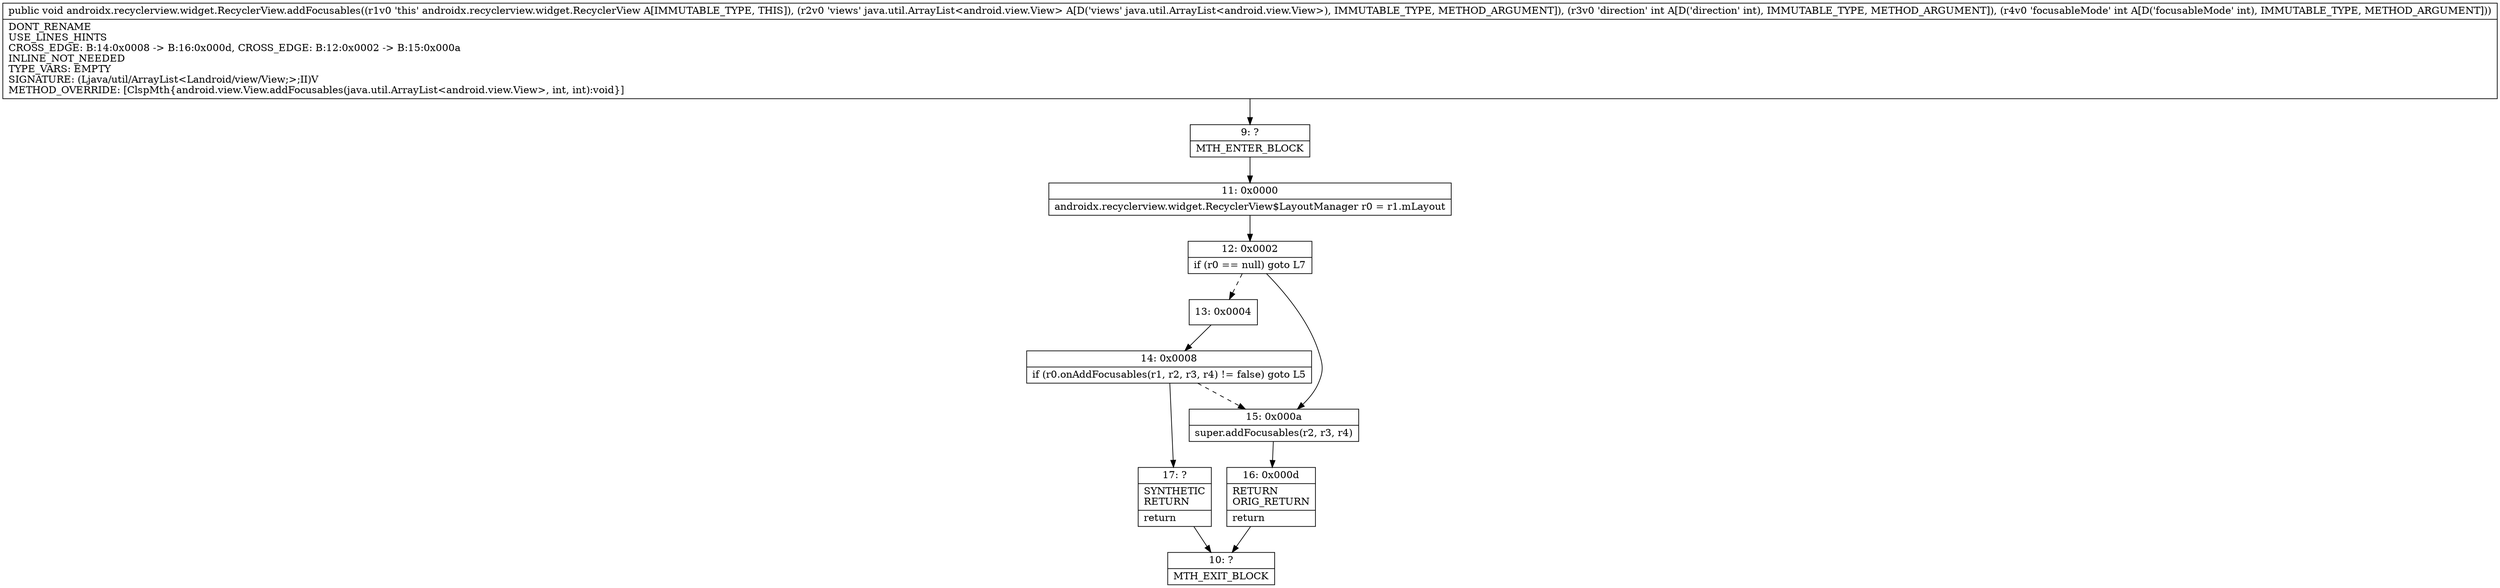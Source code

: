 digraph "CFG forandroidx.recyclerview.widget.RecyclerView.addFocusables(Ljava\/util\/ArrayList;II)V" {
Node_9 [shape=record,label="{9\:\ ?|MTH_ENTER_BLOCK\l}"];
Node_11 [shape=record,label="{11\:\ 0x0000|androidx.recyclerview.widget.RecyclerView$LayoutManager r0 = r1.mLayout\l}"];
Node_12 [shape=record,label="{12\:\ 0x0002|if (r0 == null) goto L7\l}"];
Node_13 [shape=record,label="{13\:\ 0x0004}"];
Node_14 [shape=record,label="{14\:\ 0x0008|if (r0.onAddFocusables(r1, r2, r3, r4) != false) goto L5\l}"];
Node_17 [shape=record,label="{17\:\ ?|SYNTHETIC\lRETURN\l|return\l}"];
Node_10 [shape=record,label="{10\:\ ?|MTH_EXIT_BLOCK\l}"];
Node_15 [shape=record,label="{15\:\ 0x000a|super.addFocusables(r2, r3, r4)\l}"];
Node_16 [shape=record,label="{16\:\ 0x000d|RETURN\lORIG_RETURN\l|return\l}"];
MethodNode[shape=record,label="{public void androidx.recyclerview.widget.RecyclerView.addFocusables((r1v0 'this' androidx.recyclerview.widget.RecyclerView A[IMMUTABLE_TYPE, THIS]), (r2v0 'views' java.util.ArrayList\<android.view.View\> A[D('views' java.util.ArrayList\<android.view.View\>), IMMUTABLE_TYPE, METHOD_ARGUMENT]), (r3v0 'direction' int A[D('direction' int), IMMUTABLE_TYPE, METHOD_ARGUMENT]), (r4v0 'focusableMode' int A[D('focusableMode' int), IMMUTABLE_TYPE, METHOD_ARGUMENT]))  | DONT_RENAME\lUSE_LINES_HINTS\lCROSS_EDGE: B:14:0x0008 \-\> B:16:0x000d, CROSS_EDGE: B:12:0x0002 \-\> B:15:0x000a\lINLINE_NOT_NEEDED\lTYPE_VARS: EMPTY\lSIGNATURE: (Ljava\/util\/ArrayList\<Landroid\/view\/View;\>;II)V\lMETHOD_OVERRIDE: [ClspMth\{android.view.View.addFocusables(java.util.ArrayList\<android.view.View\>, int, int):void\}]\l}"];
MethodNode -> Node_9;Node_9 -> Node_11;
Node_11 -> Node_12;
Node_12 -> Node_13[style=dashed];
Node_12 -> Node_15;
Node_13 -> Node_14;
Node_14 -> Node_15[style=dashed];
Node_14 -> Node_17;
Node_17 -> Node_10;
Node_15 -> Node_16;
Node_16 -> Node_10;
}

